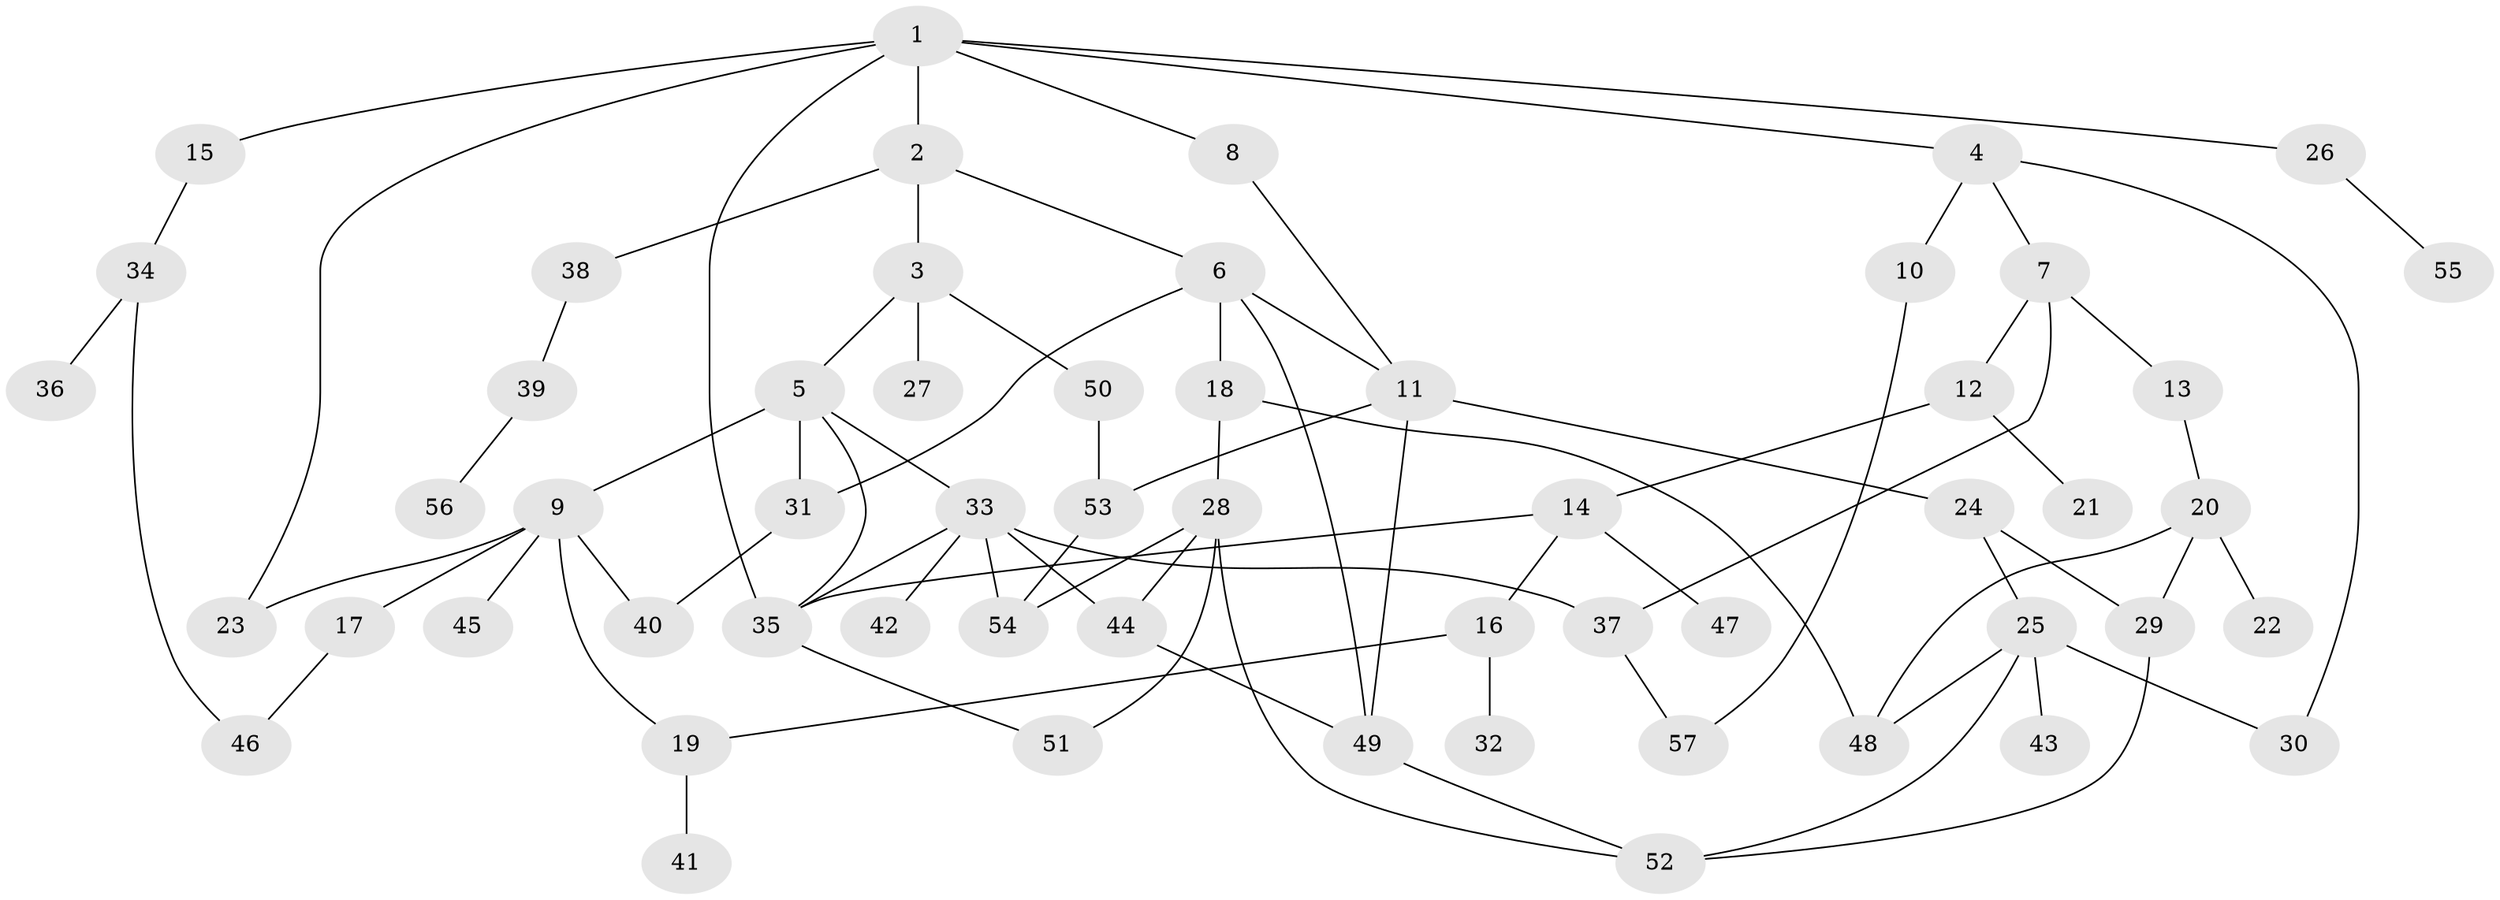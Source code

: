// Generated by graph-tools (version 1.1) at 2025/49/03/09/25 03:49:19]
// undirected, 57 vertices, 81 edges
graph export_dot {
graph [start="1"]
  node [color=gray90,style=filled];
  1;
  2;
  3;
  4;
  5;
  6;
  7;
  8;
  9;
  10;
  11;
  12;
  13;
  14;
  15;
  16;
  17;
  18;
  19;
  20;
  21;
  22;
  23;
  24;
  25;
  26;
  27;
  28;
  29;
  30;
  31;
  32;
  33;
  34;
  35;
  36;
  37;
  38;
  39;
  40;
  41;
  42;
  43;
  44;
  45;
  46;
  47;
  48;
  49;
  50;
  51;
  52;
  53;
  54;
  55;
  56;
  57;
  1 -- 2;
  1 -- 4;
  1 -- 8;
  1 -- 15;
  1 -- 23;
  1 -- 26;
  1 -- 35;
  2 -- 3;
  2 -- 6;
  2 -- 38;
  3 -- 5;
  3 -- 27;
  3 -- 50;
  4 -- 7;
  4 -- 10;
  4 -- 30;
  5 -- 9;
  5 -- 33;
  5 -- 35;
  5 -- 31;
  6 -- 18;
  6 -- 31;
  6 -- 49;
  6 -- 11;
  7 -- 12;
  7 -- 13;
  7 -- 37;
  8 -- 11;
  9 -- 17;
  9 -- 19;
  9 -- 45;
  9 -- 40;
  9 -- 23;
  10 -- 57;
  11 -- 24;
  11 -- 53;
  11 -- 49;
  12 -- 14;
  12 -- 21;
  13 -- 20;
  14 -- 16;
  14 -- 47;
  14 -- 35;
  15 -- 34;
  16 -- 32;
  16 -- 19;
  17 -- 46;
  18 -- 28;
  18 -- 48;
  19 -- 41;
  20 -- 22;
  20 -- 48;
  20 -- 29;
  24 -- 25;
  24 -- 29;
  25 -- 30;
  25 -- 43;
  25 -- 52;
  25 -- 48;
  26 -- 55;
  28 -- 44;
  28 -- 54;
  28 -- 52;
  28 -- 51;
  29 -- 52;
  31 -- 40;
  33 -- 35;
  33 -- 42;
  33 -- 54;
  33 -- 37;
  33 -- 44;
  34 -- 36;
  34 -- 46;
  35 -- 51;
  37 -- 57;
  38 -- 39;
  39 -- 56;
  44 -- 49;
  49 -- 52;
  50 -- 53;
  53 -- 54;
}
